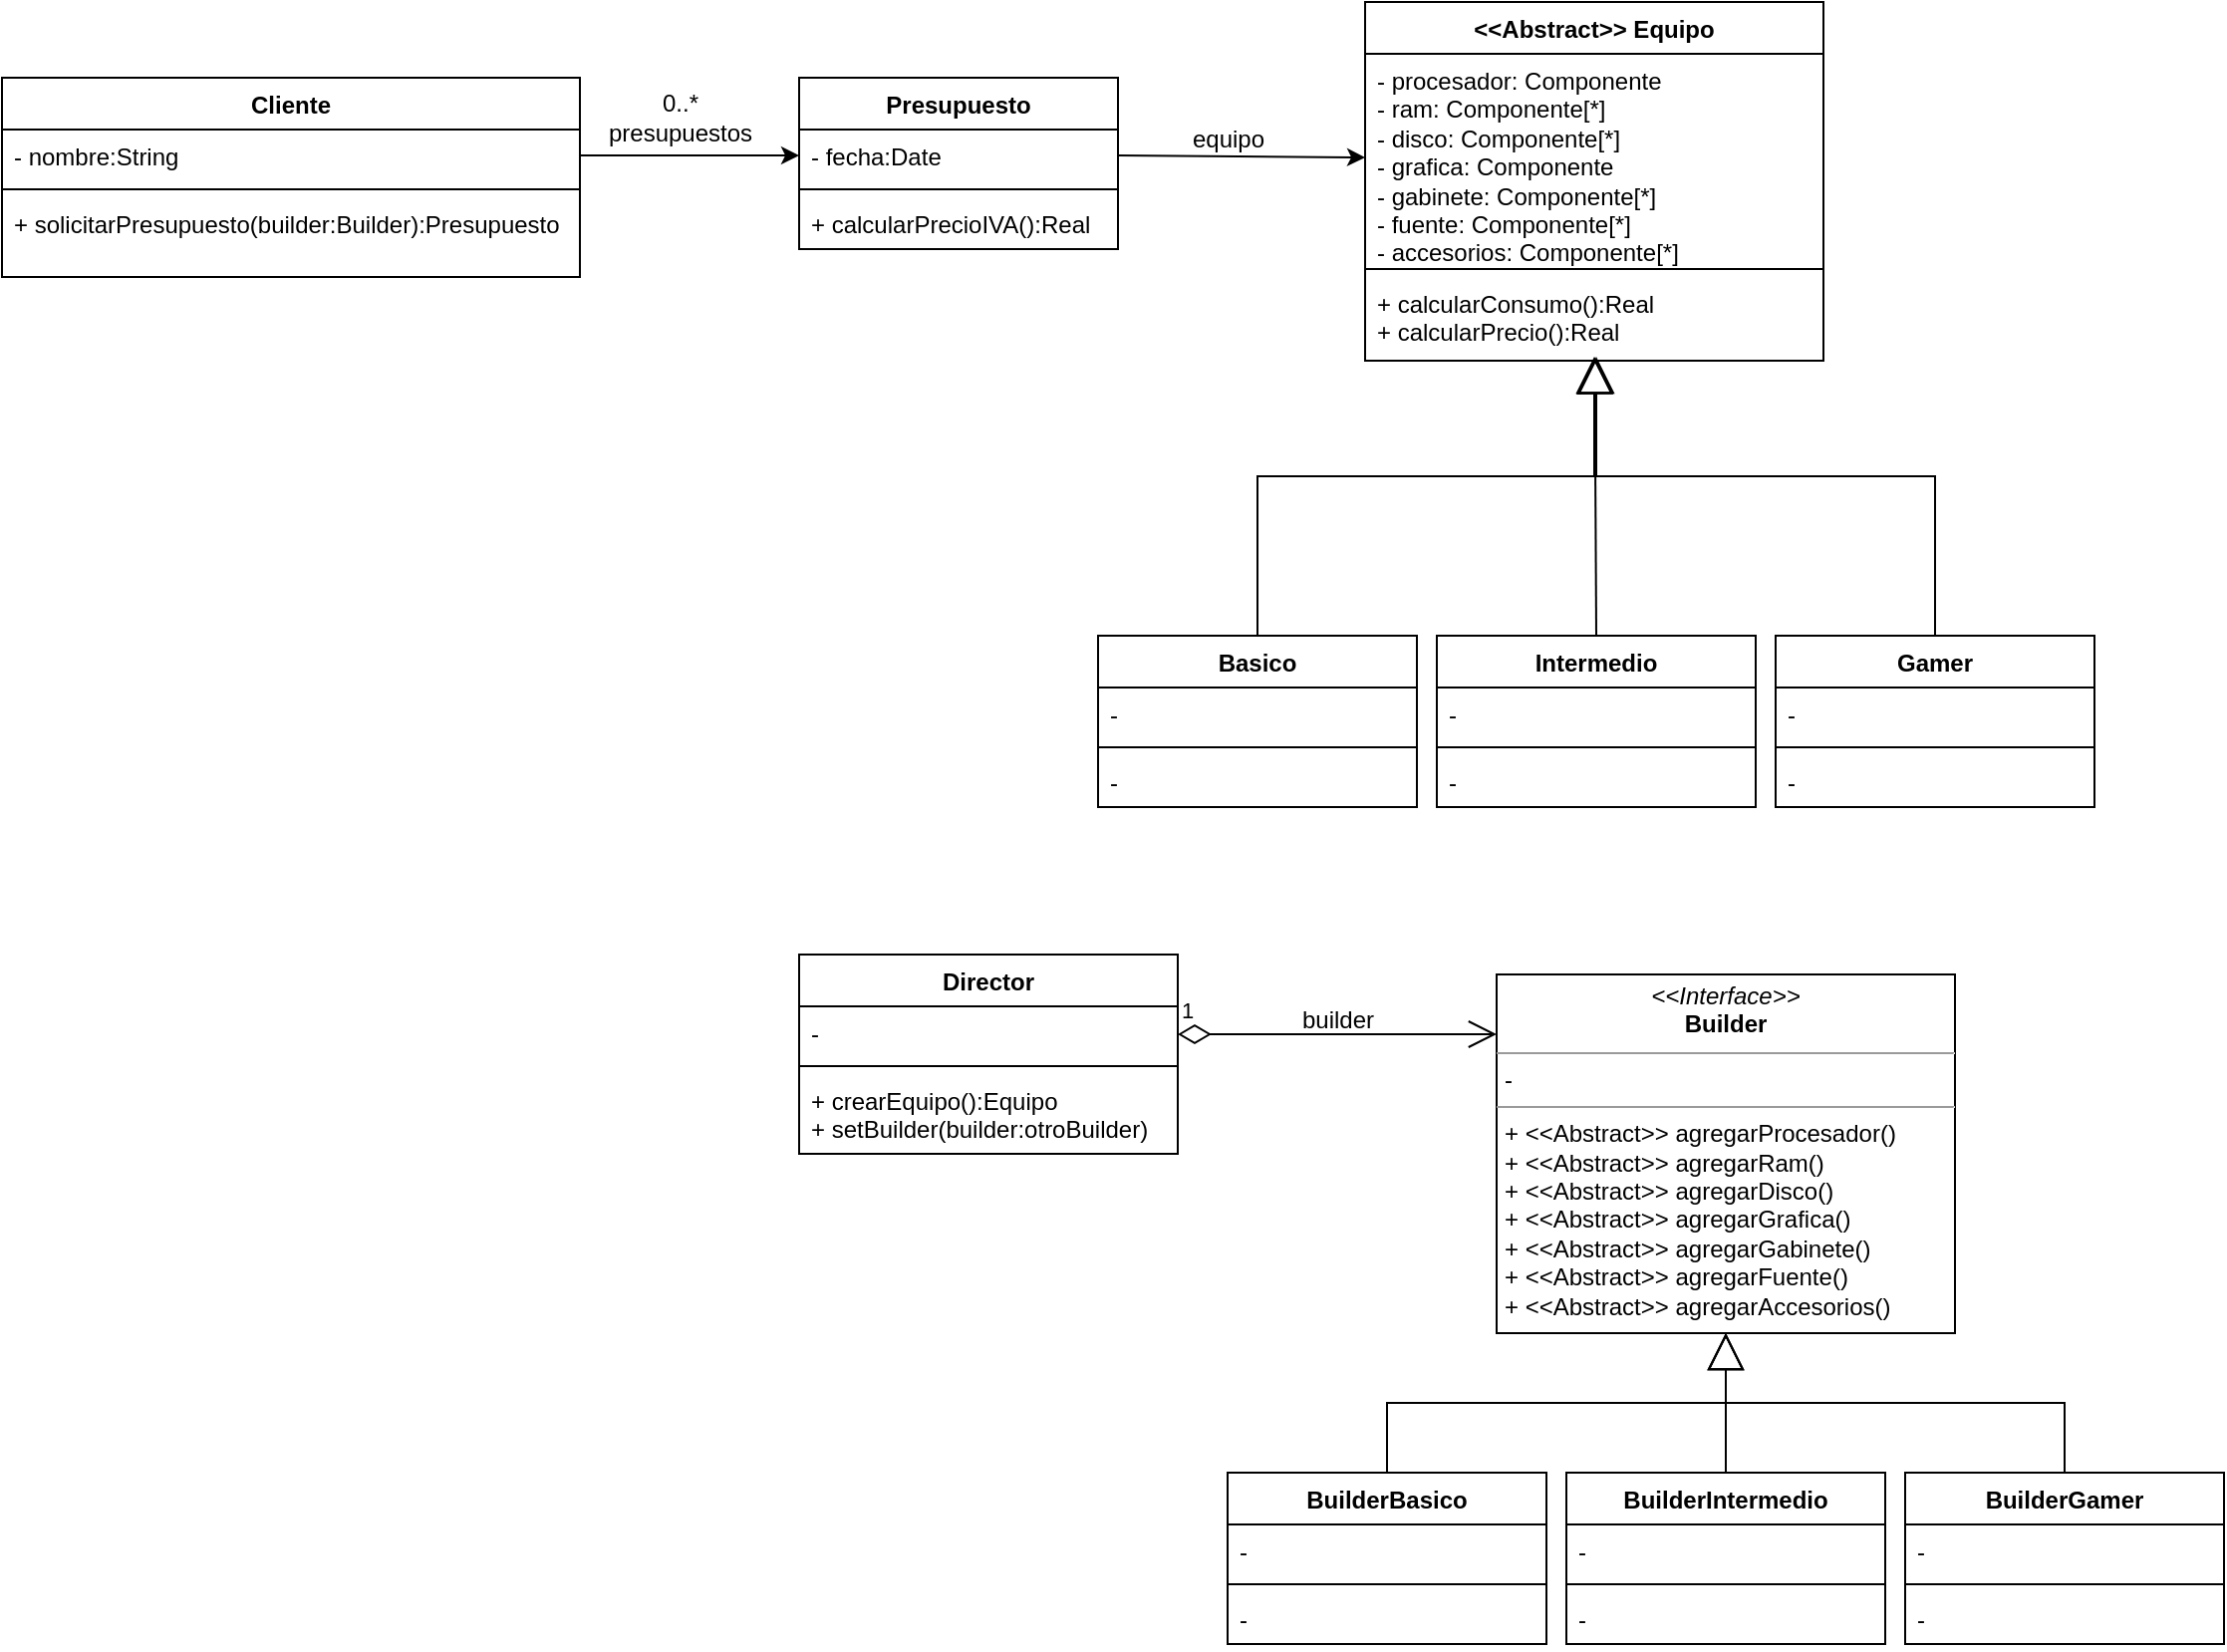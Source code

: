 <mxfile version="21.7.5" type="device">
  <diagram name="Page-1" id="DEuq9Xj8Bvsgf7B_oyT7">
    <mxGraphModel dx="1401" dy="354" grid="1" gridSize="10" guides="1" tooltips="1" connect="1" arrows="1" fold="1" page="1" pageScale="1" pageWidth="827" pageHeight="1169" math="0" shadow="0">
      <root>
        <mxCell id="0" />
        <mxCell id="1" parent="0" />
        <mxCell id="nFM6LAF5VKBUoYk_v0LW-5" value="Presupuesto" style="swimlane;fontStyle=1;align=center;verticalAlign=top;childLayout=stackLayout;horizontal=1;startSize=26;horizontalStack=0;resizeParent=1;resizeParentMax=0;resizeLast=0;collapsible=1;marginBottom=0;whiteSpace=wrap;html=1;" vertex="1" parent="1">
          <mxGeometry x="40" y="120" width="160" height="86" as="geometry" />
        </mxCell>
        <mxCell id="nFM6LAF5VKBUoYk_v0LW-6" value="- fecha:Date" style="text;strokeColor=none;fillColor=none;align=left;verticalAlign=top;spacingLeft=4;spacingRight=4;overflow=hidden;rotatable=0;points=[[0,0.5],[1,0.5]];portConstraint=eastwest;whiteSpace=wrap;html=1;" vertex="1" parent="nFM6LAF5VKBUoYk_v0LW-5">
          <mxGeometry y="26" width="160" height="26" as="geometry" />
        </mxCell>
        <mxCell id="nFM6LAF5VKBUoYk_v0LW-7" value="" style="line;strokeWidth=1;fillColor=none;align=left;verticalAlign=middle;spacingTop=-1;spacingLeft=3;spacingRight=3;rotatable=0;labelPosition=right;points=[];portConstraint=eastwest;strokeColor=inherit;" vertex="1" parent="nFM6LAF5VKBUoYk_v0LW-5">
          <mxGeometry y="52" width="160" height="8" as="geometry" />
        </mxCell>
        <mxCell id="nFM6LAF5VKBUoYk_v0LW-8" value="+ calcularPrecioIVA():Real" style="text;strokeColor=none;fillColor=none;align=left;verticalAlign=top;spacingLeft=4;spacingRight=4;overflow=hidden;rotatable=0;points=[[0,0.5],[1,0.5]];portConstraint=eastwest;whiteSpace=wrap;html=1;" vertex="1" parent="nFM6LAF5VKBUoYk_v0LW-5">
          <mxGeometry y="60" width="160" height="26" as="geometry" />
        </mxCell>
        <mxCell id="nFM6LAF5VKBUoYk_v0LW-9" value="&amp;lt;&amp;lt;Abstract&amp;gt;&amp;gt; Equipo" style="swimlane;fontStyle=1;align=center;verticalAlign=top;childLayout=stackLayout;horizontal=1;startSize=26;horizontalStack=0;resizeParent=1;resizeParentMax=0;resizeLast=0;collapsible=1;marginBottom=0;whiteSpace=wrap;html=1;" vertex="1" parent="1">
          <mxGeometry x="324" y="82" width="230" height="180" as="geometry" />
        </mxCell>
        <mxCell id="nFM6LAF5VKBUoYk_v0LW-10" value="- procesador: Componente&lt;br&gt;- ram: Componente[*]&lt;br&gt;- disco: Componente[*]&lt;br&gt;- grafica: Componente&lt;br&gt;- gabinete: Componente[*]&lt;br&gt;- fuente: Componente[*]&lt;br&gt;- accesorios: Componente[*]" style="text;strokeColor=none;fillColor=none;align=left;verticalAlign=top;spacingLeft=4;spacingRight=4;overflow=hidden;rotatable=0;points=[[0,0.5],[1,0.5]];portConstraint=eastwest;whiteSpace=wrap;html=1;" vertex="1" parent="nFM6LAF5VKBUoYk_v0LW-9">
          <mxGeometry y="26" width="230" height="104" as="geometry" />
        </mxCell>
        <mxCell id="nFM6LAF5VKBUoYk_v0LW-11" value="" style="line;strokeWidth=1;fillColor=none;align=left;verticalAlign=middle;spacingTop=-1;spacingLeft=3;spacingRight=3;rotatable=0;labelPosition=right;points=[];portConstraint=eastwest;strokeColor=inherit;" vertex="1" parent="nFM6LAF5VKBUoYk_v0LW-9">
          <mxGeometry y="130" width="230" height="8" as="geometry" />
        </mxCell>
        <mxCell id="nFM6LAF5VKBUoYk_v0LW-12" value="+ calcularConsumo():Real&lt;br&gt;+ calcularPrecio():Real" style="text;strokeColor=none;fillColor=none;align=left;verticalAlign=top;spacingLeft=4;spacingRight=4;overflow=hidden;rotatable=0;points=[[0,0.5],[1,0.5]];portConstraint=eastwest;whiteSpace=wrap;html=1;" vertex="1" parent="nFM6LAF5VKBUoYk_v0LW-9">
          <mxGeometry y="138" width="230" height="42" as="geometry" />
        </mxCell>
        <mxCell id="nFM6LAF5VKBUoYk_v0LW-13" value="" style="endArrow=classic;html=1;rounded=0;exitX=1;exitY=0.5;exitDx=0;exitDy=0;entryX=0;entryY=0.5;entryDx=0;entryDy=0;" edge="1" parent="1" source="nFM6LAF5VKBUoYk_v0LW-6" target="nFM6LAF5VKBUoYk_v0LW-10">
          <mxGeometry width="50" height="50" relative="1" as="geometry">
            <mxPoint x="300" y="310" as="sourcePoint" />
            <mxPoint x="350" y="260" as="targetPoint" />
          </mxGeometry>
        </mxCell>
        <mxCell id="nFM6LAF5VKBUoYk_v0LW-14" value="equipo" style="text;html=1;align=center;verticalAlign=middle;resizable=0;points=[];autosize=1;strokeColor=none;fillColor=none;" vertex="1" parent="1">
          <mxGeometry x="225" y="136" width="60" height="30" as="geometry" />
        </mxCell>
        <mxCell id="nFM6LAF5VKBUoYk_v0LW-17" value="" style="endArrow=block;endSize=16;endFill=0;html=1;rounded=0;exitX=0.5;exitY=0;exitDx=0;exitDy=0;edgeStyle=orthogonalEdgeStyle;" edge="1" parent="1" source="nFM6LAF5VKBUoYk_v0LW-18">
          <mxGeometry width="160" relative="1" as="geometry">
            <mxPoint x="340" y="390" as="sourcePoint" />
            <mxPoint x="439" y="260" as="targetPoint" />
            <Array as="points">
              <mxPoint x="270" y="320" />
              <mxPoint x="439" y="320" />
            </Array>
          </mxGeometry>
        </mxCell>
        <mxCell id="nFM6LAF5VKBUoYk_v0LW-18" value="Basico" style="swimlane;fontStyle=1;align=center;verticalAlign=top;childLayout=stackLayout;horizontal=1;startSize=26;horizontalStack=0;resizeParent=1;resizeParentMax=0;resizeLast=0;collapsible=1;marginBottom=0;whiteSpace=wrap;html=1;" vertex="1" parent="1">
          <mxGeometry x="190" y="400" width="160" height="86" as="geometry" />
        </mxCell>
        <mxCell id="nFM6LAF5VKBUoYk_v0LW-19" value="-" style="text;strokeColor=none;fillColor=none;align=left;verticalAlign=top;spacingLeft=4;spacingRight=4;overflow=hidden;rotatable=0;points=[[0,0.5],[1,0.5]];portConstraint=eastwest;whiteSpace=wrap;html=1;" vertex="1" parent="nFM6LAF5VKBUoYk_v0LW-18">
          <mxGeometry y="26" width="160" height="26" as="geometry" />
        </mxCell>
        <mxCell id="nFM6LAF5VKBUoYk_v0LW-20" value="" style="line;strokeWidth=1;fillColor=none;align=left;verticalAlign=middle;spacingTop=-1;spacingLeft=3;spacingRight=3;rotatable=0;labelPosition=right;points=[];portConstraint=eastwest;strokeColor=inherit;" vertex="1" parent="nFM6LAF5VKBUoYk_v0LW-18">
          <mxGeometry y="52" width="160" height="8" as="geometry" />
        </mxCell>
        <mxCell id="nFM6LAF5VKBUoYk_v0LW-21" value="-" style="text;strokeColor=none;fillColor=none;align=left;verticalAlign=top;spacingLeft=4;spacingRight=4;overflow=hidden;rotatable=0;points=[[0,0.5],[1,0.5]];portConstraint=eastwest;whiteSpace=wrap;html=1;" vertex="1" parent="nFM6LAF5VKBUoYk_v0LW-18">
          <mxGeometry y="60" width="160" height="26" as="geometry" />
        </mxCell>
        <mxCell id="nFM6LAF5VKBUoYk_v0LW-22" value="Intermedio" style="swimlane;fontStyle=1;align=center;verticalAlign=top;childLayout=stackLayout;horizontal=1;startSize=26;horizontalStack=0;resizeParent=1;resizeParentMax=0;resizeLast=0;collapsible=1;marginBottom=0;whiteSpace=wrap;html=1;" vertex="1" parent="1">
          <mxGeometry x="360" y="400" width="160" height="86" as="geometry" />
        </mxCell>
        <mxCell id="nFM6LAF5VKBUoYk_v0LW-23" value="-" style="text;strokeColor=none;fillColor=none;align=left;verticalAlign=top;spacingLeft=4;spacingRight=4;overflow=hidden;rotatable=0;points=[[0,0.5],[1,0.5]];portConstraint=eastwest;whiteSpace=wrap;html=1;" vertex="1" parent="nFM6LAF5VKBUoYk_v0LW-22">
          <mxGeometry y="26" width="160" height="26" as="geometry" />
        </mxCell>
        <mxCell id="nFM6LAF5VKBUoYk_v0LW-24" value="" style="line;strokeWidth=1;fillColor=none;align=left;verticalAlign=middle;spacingTop=-1;spacingLeft=3;spacingRight=3;rotatable=0;labelPosition=right;points=[];portConstraint=eastwest;strokeColor=inherit;" vertex="1" parent="nFM6LAF5VKBUoYk_v0LW-22">
          <mxGeometry y="52" width="160" height="8" as="geometry" />
        </mxCell>
        <mxCell id="nFM6LAF5VKBUoYk_v0LW-25" value="-" style="text;strokeColor=none;fillColor=none;align=left;verticalAlign=top;spacingLeft=4;spacingRight=4;overflow=hidden;rotatable=0;points=[[0,0.5],[1,0.5]];portConstraint=eastwest;whiteSpace=wrap;html=1;" vertex="1" parent="nFM6LAF5VKBUoYk_v0LW-22">
          <mxGeometry y="60" width="160" height="26" as="geometry" />
        </mxCell>
        <mxCell id="nFM6LAF5VKBUoYk_v0LW-26" value="Gamer" style="swimlane;fontStyle=1;align=center;verticalAlign=top;childLayout=stackLayout;horizontal=1;startSize=26;horizontalStack=0;resizeParent=1;resizeParentMax=0;resizeLast=0;collapsible=1;marginBottom=0;whiteSpace=wrap;html=1;" vertex="1" parent="1">
          <mxGeometry x="530" y="400" width="160" height="86" as="geometry" />
        </mxCell>
        <mxCell id="nFM6LAF5VKBUoYk_v0LW-27" value="-" style="text;strokeColor=none;fillColor=none;align=left;verticalAlign=top;spacingLeft=4;spacingRight=4;overflow=hidden;rotatable=0;points=[[0,0.5],[1,0.5]];portConstraint=eastwest;whiteSpace=wrap;html=1;" vertex="1" parent="nFM6LAF5VKBUoYk_v0LW-26">
          <mxGeometry y="26" width="160" height="26" as="geometry" />
        </mxCell>
        <mxCell id="nFM6LAF5VKBUoYk_v0LW-28" value="" style="line;strokeWidth=1;fillColor=none;align=left;verticalAlign=middle;spacingTop=-1;spacingLeft=3;spacingRight=3;rotatable=0;labelPosition=right;points=[];portConstraint=eastwest;strokeColor=inherit;" vertex="1" parent="nFM6LAF5VKBUoYk_v0LW-26">
          <mxGeometry y="52" width="160" height="8" as="geometry" />
        </mxCell>
        <mxCell id="nFM6LAF5VKBUoYk_v0LW-29" value="-" style="text;strokeColor=none;fillColor=none;align=left;verticalAlign=top;spacingLeft=4;spacingRight=4;overflow=hidden;rotatable=0;points=[[0,0.5],[1,0.5]];portConstraint=eastwest;whiteSpace=wrap;html=1;" vertex="1" parent="nFM6LAF5VKBUoYk_v0LW-26">
          <mxGeometry y="60" width="160" height="26" as="geometry" />
        </mxCell>
        <mxCell id="nFM6LAF5VKBUoYk_v0LW-30" value="" style="endArrow=block;endSize=16;endFill=0;html=1;rounded=0;exitX=0.5;exitY=0;exitDx=0;exitDy=0;entryX=0.501;entryY=0.959;entryDx=0;entryDy=0;entryPerimeter=0;" edge="1" parent="1" source="nFM6LAF5VKBUoYk_v0LW-22" target="nFM6LAF5VKBUoYk_v0LW-12">
          <mxGeometry width="160" relative="1" as="geometry">
            <mxPoint x="280" y="410" as="sourcePoint" />
            <mxPoint x="450" y="268" as="targetPoint" />
          </mxGeometry>
        </mxCell>
        <mxCell id="nFM6LAF5VKBUoYk_v0LW-31" value="" style="endArrow=block;endSize=16;endFill=0;html=1;rounded=0;exitX=0.5;exitY=0;exitDx=0;exitDy=0;edgeStyle=orthogonalEdgeStyle;" edge="1" parent="1" source="nFM6LAF5VKBUoYk_v0LW-26">
          <mxGeometry width="160" relative="1" as="geometry">
            <mxPoint x="460" y="410" as="sourcePoint" />
            <mxPoint x="440" y="260" as="targetPoint" />
            <Array as="points">
              <mxPoint x="610" y="320" />
              <mxPoint x="440" y="320" />
            </Array>
          </mxGeometry>
        </mxCell>
        <mxCell id="nFM6LAF5VKBUoYk_v0LW-32" value="Director" style="swimlane;fontStyle=1;align=center;verticalAlign=top;childLayout=stackLayout;horizontal=1;startSize=26;horizontalStack=0;resizeParent=1;resizeParentMax=0;resizeLast=0;collapsible=1;marginBottom=0;whiteSpace=wrap;html=1;" vertex="1" parent="1">
          <mxGeometry x="40" y="560" width="190" height="100" as="geometry" />
        </mxCell>
        <mxCell id="nFM6LAF5VKBUoYk_v0LW-33" value="-" style="text;strokeColor=none;fillColor=none;align=left;verticalAlign=top;spacingLeft=4;spacingRight=4;overflow=hidden;rotatable=0;points=[[0,0.5],[1,0.5]];portConstraint=eastwest;whiteSpace=wrap;html=1;" vertex="1" parent="nFM6LAF5VKBUoYk_v0LW-32">
          <mxGeometry y="26" width="190" height="26" as="geometry" />
        </mxCell>
        <mxCell id="nFM6LAF5VKBUoYk_v0LW-34" value="" style="line;strokeWidth=1;fillColor=none;align=left;verticalAlign=middle;spacingTop=-1;spacingLeft=3;spacingRight=3;rotatable=0;labelPosition=right;points=[];portConstraint=eastwest;strokeColor=inherit;" vertex="1" parent="nFM6LAF5VKBUoYk_v0LW-32">
          <mxGeometry y="52" width="190" height="8" as="geometry" />
        </mxCell>
        <mxCell id="nFM6LAF5VKBUoYk_v0LW-35" value="+ crearEquipo():Equipo&lt;br&gt;+ setBuilder(builder:otroBuilder)" style="text;strokeColor=none;fillColor=none;align=left;verticalAlign=top;spacingLeft=4;spacingRight=4;overflow=hidden;rotatable=0;points=[[0,0.5],[1,0.5]];portConstraint=eastwest;whiteSpace=wrap;html=1;" vertex="1" parent="nFM6LAF5VKBUoYk_v0LW-32">
          <mxGeometry y="60" width="190" height="40" as="geometry" />
        </mxCell>
        <mxCell id="nFM6LAF5VKBUoYk_v0LW-37" value="1" style="endArrow=open;html=1;endSize=12;startArrow=diamondThin;startSize=14;startFill=0;edgeStyle=orthogonalEdgeStyle;align=left;verticalAlign=bottom;rounded=0;" edge="1" parent="1">
          <mxGeometry x="-1" y="3" relative="1" as="geometry">
            <mxPoint x="230" y="600" as="sourcePoint" />
            <mxPoint x="390" y="600" as="targetPoint" />
          </mxGeometry>
        </mxCell>
        <mxCell id="nFM6LAF5VKBUoYk_v0LW-38" value="&lt;p style=&quot;margin:0px;margin-top:4px;text-align:center;&quot;&gt;&lt;i&gt;&amp;lt;&amp;lt;Interface&amp;gt;&amp;gt;&lt;/i&gt;&lt;br&gt;&lt;b&gt;Builder&lt;/b&gt;&lt;/p&gt;&lt;hr size=&quot;1&quot;&gt;&lt;p style=&quot;margin:0px;margin-left:4px;&quot;&gt;-&lt;/p&gt;&lt;hr size=&quot;1&quot;&gt;&lt;p style=&quot;margin:0px;margin-left:4px;&quot;&gt;+ &amp;lt;&amp;lt;Abstract&amp;gt;&amp;gt; agregarProcesador()&lt;br&gt;&lt;/p&gt;&lt;p style=&quot;margin:0px;margin-left:4px;&quot;&gt;+ &amp;lt;&amp;lt;Abstract&amp;gt;&amp;gt; agregarRam()&lt;br&gt;&lt;/p&gt;&lt;p style=&quot;margin:0px;margin-left:4px;&quot;&gt;+ &amp;lt;&amp;lt;Abstract&amp;gt;&amp;gt; agregarDisco()&lt;br&gt;&lt;/p&gt;&lt;p style=&quot;margin:0px;margin-left:4px;&quot;&gt;+ &amp;lt;&amp;lt;Abstract&amp;gt;&amp;gt; agregarGrafica()&lt;br&gt;&lt;/p&gt;&lt;p style=&quot;margin:0px;margin-left:4px;&quot;&gt;+ &amp;lt;&amp;lt;Abstract&amp;gt;&amp;gt; agregarGabinete()&lt;br&gt;&lt;/p&gt;&lt;p style=&quot;margin:0px;margin-left:4px;&quot;&gt;+ &amp;lt;&amp;lt;Abstract&amp;gt;&amp;gt; agregarFuente()&lt;br&gt;&lt;/p&gt;&lt;p style=&quot;margin:0px;margin-left:4px;&quot;&gt;+ &amp;lt;&amp;lt;Abstract&amp;gt;&amp;gt; agregarAccesorios()&lt;br&gt;&lt;/p&gt;&lt;p style=&quot;margin:0px;margin-left:4px;&quot;&gt;&lt;br&gt;&lt;/p&gt;" style="verticalAlign=top;align=left;overflow=fill;fontSize=12;fontFamily=Helvetica;html=1;whiteSpace=wrap;" vertex="1" parent="1">
          <mxGeometry x="390" y="570" width="230" height="180" as="geometry" />
        </mxCell>
        <mxCell id="nFM6LAF5VKBUoYk_v0LW-39" value="builder" style="text;html=1;align=center;verticalAlign=middle;resizable=0;points=[];autosize=1;strokeColor=none;fillColor=none;" vertex="1" parent="1">
          <mxGeometry x="280" y="578" width="60" height="30" as="geometry" />
        </mxCell>
        <mxCell id="nFM6LAF5VKBUoYk_v0LW-40" value="BuilderBasico" style="swimlane;fontStyle=1;align=center;verticalAlign=top;childLayout=stackLayout;horizontal=1;startSize=26;horizontalStack=0;resizeParent=1;resizeParentMax=0;resizeLast=0;collapsible=1;marginBottom=0;whiteSpace=wrap;html=1;" vertex="1" parent="1">
          <mxGeometry x="255" y="820" width="160" height="86" as="geometry" />
        </mxCell>
        <mxCell id="nFM6LAF5VKBUoYk_v0LW-41" value="-" style="text;strokeColor=none;fillColor=none;align=left;verticalAlign=top;spacingLeft=4;spacingRight=4;overflow=hidden;rotatable=0;points=[[0,0.5],[1,0.5]];portConstraint=eastwest;whiteSpace=wrap;html=1;" vertex="1" parent="nFM6LAF5VKBUoYk_v0LW-40">
          <mxGeometry y="26" width="160" height="26" as="geometry" />
        </mxCell>
        <mxCell id="nFM6LAF5VKBUoYk_v0LW-42" value="" style="line;strokeWidth=1;fillColor=none;align=left;verticalAlign=middle;spacingTop=-1;spacingLeft=3;spacingRight=3;rotatable=0;labelPosition=right;points=[];portConstraint=eastwest;strokeColor=inherit;" vertex="1" parent="nFM6LAF5VKBUoYk_v0LW-40">
          <mxGeometry y="52" width="160" height="8" as="geometry" />
        </mxCell>
        <mxCell id="nFM6LAF5VKBUoYk_v0LW-43" value="-" style="text;strokeColor=none;fillColor=none;align=left;verticalAlign=top;spacingLeft=4;spacingRight=4;overflow=hidden;rotatable=0;points=[[0,0.5],[1,0.5]];portConstraint=eastwest;whiteSpace=wrap;html=1;" vertex="1" parent="nFM6LAF5VKBUoYk_v0LW-40">
          <mxGeometry y="60" width="160" height="26" as="geometry" />
        </mxCell>
        <mxCell id="nFM6LAF5VKBUoYk_v0LW-44" value="BuilderIntermedio" style="swimlane;fontStyle=1;align=center;verticalAlign=top;childLayout=stackLayout;horizontal=1;startSize=26;horizontalStack=0;resizeParent=1;resizeParentMax=0;resizeLast=0;collapsible=1;marginBottom=0;whiteSpace=wrap;html=1;" vertex="1" parent="1">
          <mxGeometry x="425" y="820" width="160" height="86" as="geometry" />
        </mxCell>
        <mxCell id="nFM6LAF5VKBUoYk_v0LW-45" value="-" style="text;strokeColor=none;fillColor=none;align=left;verticalAlign=top;spacingLeft=4;spacingRight=4;overflow=hidden;rotatable=0;points=[[0,0.5],[1,0.5]];portConstraint=eastwest;whiteSpace=wrap;html=1;" vertex="1" parent="nFM6LAF5VKBUoYk_v0LW-44">
          <mxGeometry y="26" width="160" height="26" as="geometry" />
        </mxCell>
        <mxCell id="nFM6LAF5VKBUoYk_v0LW-46" value="" style="line;strokeWidth=1;fillColor=none;align=left;verticalAlign=middle;spacingTop=-1;spacingLeft=3;spacingRight=3;rotatable=0;labelPosition=right;points=[];portConstraint=eastwest;strokeColor=inherit;" vertex="1" parent="nFM6LAF5VKBUoYk_v0LW-44">
          <mxGeometry y="52" width="160" height="8" as="geometry" />
        </mxCell>
        <mxCell id="nFM6LAF5VKBUoYk_v0LW-47" value="-" style="text;strokeColor=none;fillColor=none;align=left;verticalAlign=top;spacingLeft=4;spacingRight=4;overflow=hidden;rotatable=0;points=[[0,0.5],[1,0.5]];portConstraint=eastwest;whiteSpace=wrap;html=1;" vertex="1" parent="nFM6LAF5VKBUoYk_v0LW-44">
          <mxGeometry y="60" width="160" height="26" as="geometry" />
        </mxCell>
        <mxCell id="nFM6LAF5VKBUoYk_v0LW-48" value="BuilderGamer" style="swimlane;fontStyle=1;align=center;verticalAlign=top;childLayout=stackLayout;horizontal=1;startSize=26;horizontalStack=0;resizeParent=1;resizeParentMax=0;resizeLast=0;collapsible=1;marginBottom=0;whiteSpace=wrap;html=1;" vertex="1" parent="1">
          <mxGeometry x="595" y="820" width="160" height="86" as="geometry" />
        </mxCell>
        <mxCell id="nFM6LAF5VKBUoYk_v0LW-49" value="-" style="text;strokeColor=none;fillColor=none;align=left;verticalAlign=top;spacingLeft=4;spacingRight=4;overflow=hidden;rotatable=0;points=[[0,0.5],[1,0.5]];portConstraint=eastwest;whiteSpace=wrap;html=1;" vertex="1" parent="nFM6LAF5VKBUoYk_v0LW-48">
          <mxGeometry y="26" width="160" height="26" as="geometry" />
        </mxCell>
        <mxCell id="nFM6LAF5VKBUoYk_v0LW-50" value="" style="line;strokeWidth=1;fillColor=none;align=left;verticalAlign=middle;spacingTop=-1;spacingLeft=3;spacingRight=3;rotatable=0;labelPosition=right;points=[];portConstraint=eastwest;strokeColor=inherit;" vertex="1" parent="nFM6LAF5VKBUoYk_v0LW-48">
          <mxGeometry y="52" width="160" height="8" as="geometry" />
        </mxCell>
        <mxCell id="nFM6LAF5VKBUoYk_v0LW-51" value="-" style="text;strokeColor=none;fillColor=none;align=left;verticalAlign=top;spacingLeft=4;spacingRight=4;overflow=hidden;rotatable=0;points=[[0,0.5],[1,0.5]];portConstraint=eastwest;whiteSpace=wrap;html=1;" vertex="1" parent="nFM6LAF5VKBUoYk_v0LW-48">
          <mxGeometry y="60" width="160" height="26" as="geometry" />
        </mxCell>
        <mxCell id="nFM6LAF5VKBUoYk_v0LW-52" value="" style="endArrow=block;endSize=16;endFill=0;html=1;rounded=0;exitX=0.5;exitY=0;exitDx=0;exitDy=0;entryX=0.5;entryY=1;entryDx=0;entryDy=0;edgeStyle=orthogonalEdgeStyle;" edge="1" parent="1" source="nFM6LAF5VKBUoYk_v0LW-40" target="nFM6LAF5VKBUoYk_v0LW-38">
          <mxGeometry width="160" relative="1" as="geometry">
            <mxPoint x="370" y="730" as="sourcePoint" />
            <mxPoint x="530" y="730" as="targetPoint" />
          </mxGeometry>
        </mxCell>
        <mxCell id="nFM6LAF5VKBUoYk_v0LW-53" value="" style="endArrow=block;endSize=16;endFill=0;html=1;rounded=0;exitX=0.5;exitY=0;exitDx=0;exitDy=0;entryX=0.5;entryY=1;entryDx=0;entryDy=0;edgeStyle=orthogonalEdgeStyle;" edge="1" parent="1" source="nFM6LAF5VKBUoYk_v0LW-44" target="nFM6LAF5VKBUoYk_v0LW-38">
          <mxGeometry width="160" relative="1" as="geometry">
            <mxPoint x="345" y="830" as="sourcePoint" />
            <mxPoint x="515" y="760" as="targetPoint" />
          </mxGeometry>
        </mxCell>
        <mxCell id="nFM6LAF5VKBUoYk_v0LW-54" value="" style="endArrow=block;endSize=16;endFill=0;html=1;rounded=0;exitX=0.5;exitY=0;exitDx=0;exitDy=0;entryX=0.5;entryY=1;entryDx=0;entryDy=0;edgeStyle=orthogonalEdgeStyle;" edge="1" parent="1" source="nFM6LAF5VKBUoYk_v0LW-48" target="nFM6LAF5VKBUoYk_v0LW-38">
          <mxGeometry width="160" relative="1" as="geometry">
            <mxPoint x="515" y="830" as="sourcePoint" />
            <mxPoint x="515" y="760" as="targetPoint" />
          </mxGeometry>
        </mxCell>
        <mxCell id="nFM6LAF5VKBUoYk_v0LW-56" value="Cliente" style="swimlane;fontStyle=1;align=center;verticalAlign=top;childLayout=stackLayout;horizontal=1;startSize=26;horizontalStack=0;resizeParent=1;resizeParentMax=0;resizeLast=0;collapsible=1;marginBottom=0;whiteSpace=wrap;html=1;" vertex="1" parent="1">
          <mxGeometry x="-360" y="120" width="290" height="100" as="geometry" />
        </mxCell>
        <mxCell id="nFM6LAF5VKBUoYk_v0LW-57" value="- nombre:String" style="text;strokeColor=none;fillColor=none;align=left;verticalAlign=top;spacingLeft=4;spacingRight=4;overflow=hidden;rotatable=0;points=[[0,0.5],[1,0.5]];portConstraint=eastwest;whiteSpace=wrap;html=1;" vertex="1" parent="nFM6LAF5VKBUoYk_v0LW-56">
          <mxGeometry y="26" width="290" height="26" as="geometry" />
        </mxCell>
        <mxCell id="nFM6LAF5VKBUoYk_v0LW-58" value="" style="line;strokeWidth=1;fillColor=none;align=left;verticalAlign=middle;spacingTop=-1;spacingLeft=3;spacingRight=3;rotatable=0;labelPosition=right;points=[];portConstraint=eastwest;strokeColor=inherit;" vertex="1" parent="nFM6LAF5VKBUoYk_v0LW-56">
          <mxGeometry y="52" width="290" height="8" as="geometry" />
        </mxCell>
        <mxCell id="nFM6LAF5VKBUoYk_v0LW-59" value="+ solicitarPresupuesto(builder:Builder):Presupuesto&lt;br&gt;" style="text;strokeColor=none;fillColor=none;align=left;verticalAlign=top;spacingLeft=4;spacingRight=4;overflow=hidden;rotatable=0;points=[[0,0.5],[1,0.5]];portConstraint=eastwest;whiteSpace=wrap;html=1;" vertex="1" parent="nFM6LAF5VKBUoYk_v0LW-56">
          <mxGeometry y="60" width="290" height="40" as="geometry" />
        </mxCell>
        <mxCell id="nFM6LAF5VKBUoYk_v0LW-60" value="" style="endArrow=classic;html=1;rounded=0;exitX=1;exitY=0.5;exitDx=0;exitDy=0;entryX=0;entryY=0.5;entryDx=0;entryDy=0;" edge="1" parent="1" source="nFM6LAF5VKBUoYk_v0LW-57" target="nFM6LAF5VKBUoYk_v0LW-6">
          <mxGeometry width="50" height="50" relative="1" as="geometry">
            <mxPoint x="-100" y="270" as="sourcePoint" />
            <mxPoint x="-50" y="220" as="targetPoint" />
          </mxGeometry>
        </mxCell>
        <mxCell id="nFM6LAF5VKBUoYk_v0LW-61" value="0..*&lt;br&gt;presupuestos" style="text;html=1;align=center;verticalAlign=middle;resizable=0;points=[];autosize=1;strokeColor=none;fillColor=none;" vertex="1" parent="1">
          <mxGeometry x="-70" y="120" width="100" height="40" as="geometry" />
        </mxCell>
      </root>
    </mxGraphModel>
  </diagram>
</mxfile>
